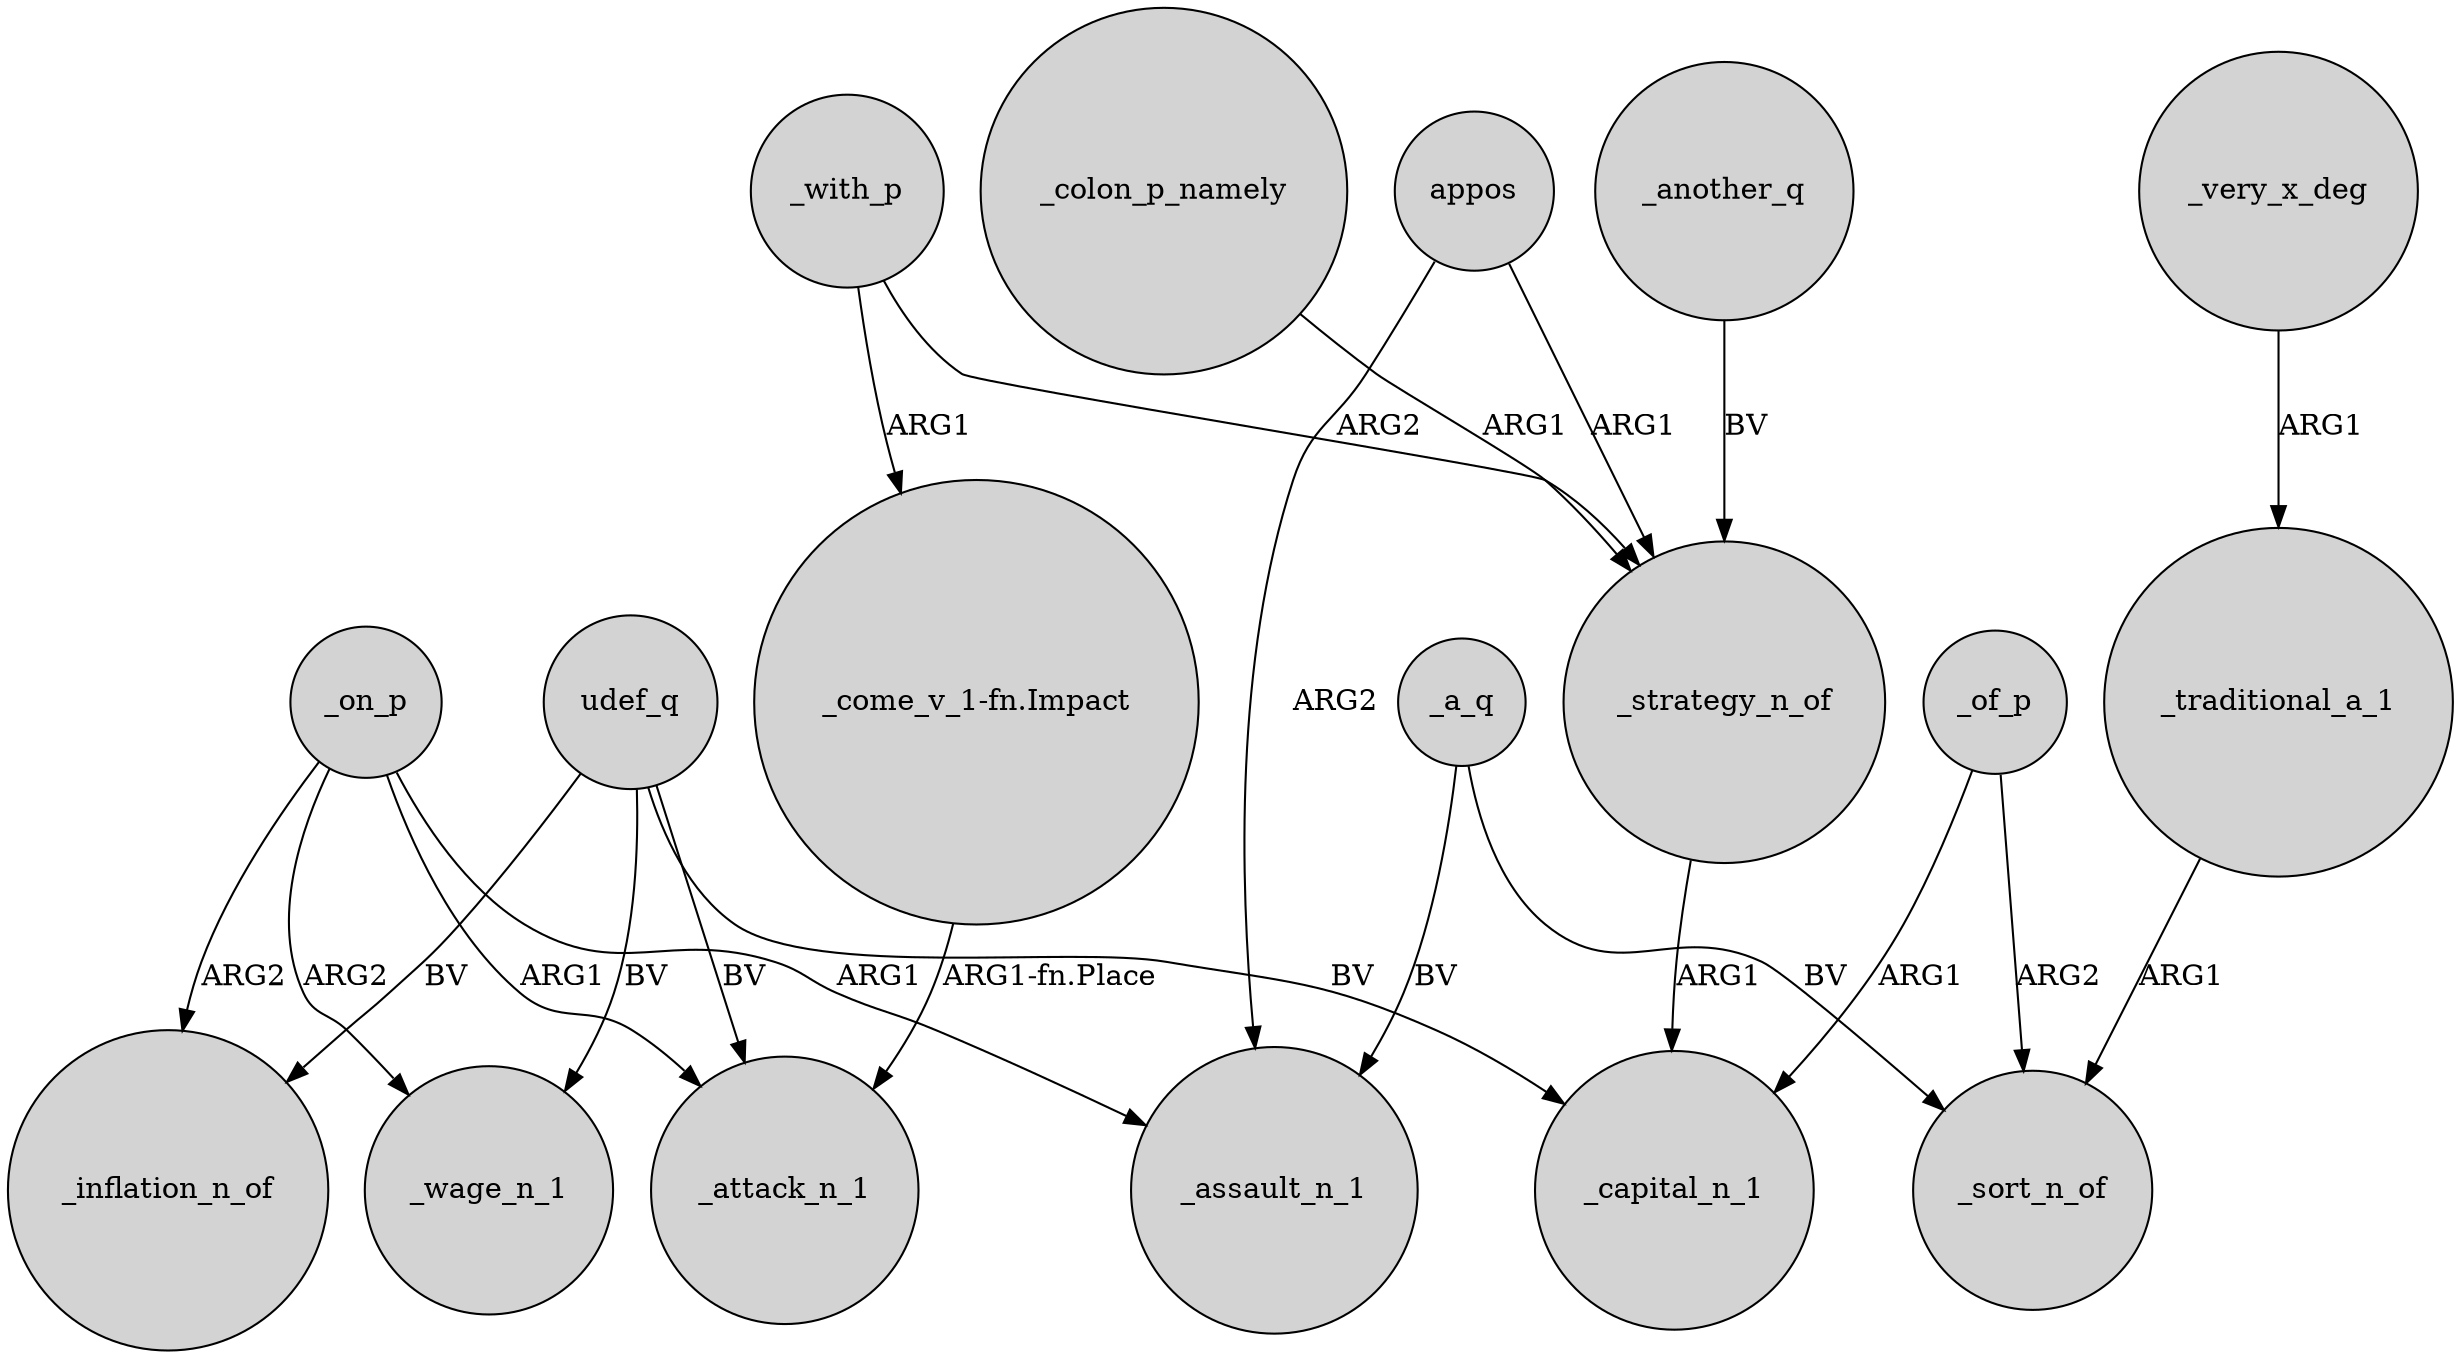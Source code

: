 digraph {
	node [shape=circle style=filled]
	_on_p -> _wage_n_1 [label=ARG2]
	_traditional_a_1 -> _sort_n_of [label=ARG1]
	udef_q -> _attack_n_1 [label=BV]
	_strategy_n_of -> _capital_n_1 [label=ARG1]
	_of_p -> _capital_n_1 [label=ARG1]
	_on_p -> _inflation_n_of [label=ARG2]
	appos -> _assault_n_1 [label=ARG2]
	_very_x_deg -> _traditional_a_1 [label=ARG1]
	udef_q -> _inflation_n_of [label=BV]
	udef_q -> _wage_n_1 [label=BV]
	_colon_p_namely -> _strategy_n_of [label=ARG1]
	_on_p -> _assault_n_1 [label=ARG1]
	"_come_v_1-fn.Impact" -> _attack_n_1 [label="ARG1-fn.Place"]
	udef_q -> _capital_n_1 [label=BV]
	_with_p -> "_come_v_1-fn.Impact" [label=ARG1]
	_another_q -> _strategy_n_of [label=BV]
	_a_q -> _assault_n_1 [label=BV]
	appos -> _strategy_n_of [label=ARG1]
	_a_q -> _sort_n_of [label=BV]
	_on_p -> _attack_n_1 [label=ARG1]
	_of_p -> _sort_n_of [label=ARG2]
	_with_p -> _strategy_n_of [label=ARG2]
}
